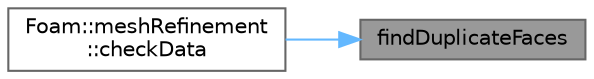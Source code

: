 digraph "findDuplicateFaces"
{
 // LATEX_PDF_SIZE
  bgcolor="transparent";
  edge [fontname=Helvetica,fontsize=10,labelfontname=Helvetica,labelfontsize=10];
  node [fontname=Helvetica,fontsize=10,shape=box,height=0.2,width=0.4];
  rankdir="RL";
  Node1 [id="Node000001",label="findDuplicateFaces",height=0.2,width=0.4,color="gray40", fillcolor="grey60", style="filled", fontcolor="black",tooltip=" "];
  Node1 -> Node2 [id="edge1_Node000001_Node000002",dir="back",color="steelblue1",style="solid",tooltip=" "];
  Node2 [id="Node000002",label="Foam::meshRefinement\l::checkData",height=0.2,width=0.4,color="grey40", fillcolor="white", style="filled",URL="$classFoam_1_1meshRefinement.html#a2c4ac7a26c8a7aeb644c5d0f345f3f4e",tooltip=" "];
}
